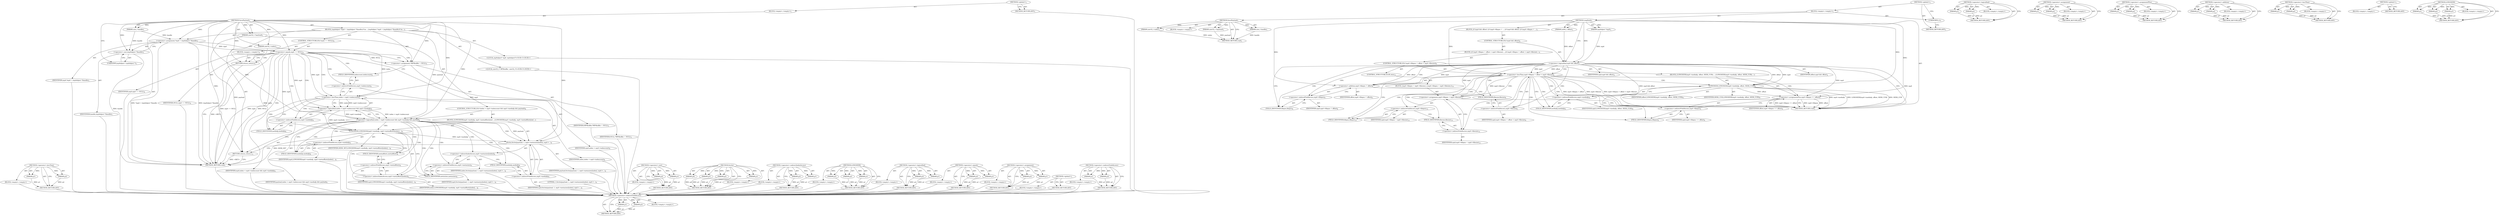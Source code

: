 digraph "LONGSEEK" {
vulnerable_109 [label=<(METHOD,&lt;operator&gt;.lessThan)>];
vulnerable_110 [label=<(PARAM,p1)>];
vulnerable_111 [label=<(PARAM,p2)>];
vulnerable_112 [label=<(BLOCK,&lt;empty&gt;,&lt;empty&gt;)>];
vulnerable_113 [label=<(METHOD_RETURN,ANY)>];
vulnerable_6 [label=<(METHOD,&lt;global&gt;)<SUB>1</SUB>>];
vulnerable_7 [label=<(BLOCK,&lt;empty&gt;,&lt;empty&gt;)<SUB>1</SUB>>];
vulnerable_8 [label=<(METHOD,SavePayload)<SUB>1</SUB>>];
vulnerable_9 [label=<(PARAM,size_t handle)<SUB>1</SUB>>];
vulnerable_10 [label=<(PARAM,uint32_t *payload)<SUB>1</SUB>>];
vulnerable_11 [label=<(PARAM,uint32_t index)<SUB>1</SUB>>];
vulnerable_12 [label=<(BLOCK,{
	mp4object *mp4 = (mp4object *)handle;
	if (m...,{
	mp4object *mp4 = (mp4object *)handle;
	if (m...)<SUB>2</SUB>>];
vulnerable_13 [label="<(LOCAL,mp4object* mp4: mp4object*)<SUB>3</SUB>>"];
vulnerable_14 [label=<(&lt;operator&gt;.assignment,*mp4 = (mp4object *)handle)<SUB>3</SUB>>];
vulnerable_15 [label=<(IDENTIFIER,mp4,*mp4 = (mp4object *)handle)<SUB>3</SUB>>];
vulnerable_16 [label=<(&lt;operator&gt;.cast,(mp4object *)handle)<SUB>3</SUB>>];
vulnerable_17 [label=<(UNKNOWN,mp4object *,mp4object *)<SUB>3</SUB>>];
vulnerable_18 [label=<(IDENTIFIER,handle,(mp4object *)handle)<SUB>3</SUB>>];
vulnerable_19 [label=<(CONTROL_STRUCTURE,IF,if (mp4 == NULL))<SUB>4</SUB>>];
vulnerable_20 [label=<(&lt;operator&gt;.equals,mp4 == NULL)<SUB>4</SUB>>];
vulnerable_21 [label=<(IDENTIFIER,mp4,mp4 == NULL)<SUB>4</SUB>>];
vulnerable_22 [label=<(IDENTIFIER,NULL,mp4 == NULL)<SUB>4</SUB>>];
vulnerable_23 [label=<(BLOCK,&lt;empty&gt;,&lt;empty&gt;)<SUB>4</SUB>>];
vulnerable_24 [label=<(RETURN,return;,return;)<SUB>4</SUB>>];
vulnerable_25 [label="<(LOCAL,uint32_t* MP4buffer: uint32_t*)<SUB>5</SUB>>"];
vulnerable_26 [label=<(&lt;operator&gt;.assignment,*MP4buffer = NULL)<SUB>5</SUB>>];
vulnerable_27 [label=<(IDENTIFIER,MP4buffer,*MP4buffer = NULL)<SUB>5</SUB>>];
vulnerable_28 [label=<(IDENTIFIER,NULL,*MP4buffer = NULL)<SUB>5</SUB>>];
vulnerable_29 [label=<(CONTROL_STRUCTURE,IF,if (index &lt; mp4-&gt;indexcount &amp;&amp; mp4-&gt;mediafp &amp;&amp; payload))<SUB>6</SUB>>];
vulnerable_30 [label=<(&lt;operator&gt;.logicalAnd,index &lt; mp4-&gt;indexcount &amp;&amp; mp4-&gt;mediafp &amp;&amp; payload)<SUB>6</SUB>>];
vulnerable_31 [label=<(&lt;operator&gt;.logicalAnd,index &lt; mp4-&gt;indexcount &amp;&amp; mp4-&gt;mediafp)<SUB>6</SUB>>];
vulnerable_32 [label=<(&lt;operator&gt;.lessThan,index &lt; mp4-&gt;indexcount)<SUB>6</SUB>>];
vulnerable_33 [label=<(IDENTIFIER,index,index &lt; mp4-&gt;indexcount)<SUB>6</SUB>>];
vulnerable_34 [label=<(&lt;operator&gt;.indirectFieldAccess,mp4-&gt;indexcount)<SUB>6</SUB>>];
vulnerable_35 [label=<(IDENTIFIER,mp4,index &lt; mp4-&gt;indexcount)<SUB>6</SUB>>];
vulnerable_36 [label=<(FIELD_IDENTIFIER,indexcount,indexcount)<SUB>6</SUB>>];
vulnerable_37 [label=<(&lt;operator&gt;.indirectFieldAccess,mp4-&gt;mediafp)<SUB>6</SUB>>];
vulnerable_38 [label=<(IDENTIFIER,mp4,index &lt; mp4-&gt;indexcount &amp;&amp; mp4-&gt;mediafp)<SUB>6</SUB>>];
vulnerable_39 [label=<(FIELD_IDENTIFIER,mediafp,mediafp)<SUB>6</SUB>>];
vulnerable_40 [label=<(IDENTIFIER,payload,index &lt; mp4-&gt;indexcount &amp;&amp; mp4-&gt;mediafp &amp;&amp; payload)<SUB>6</SUB>>];
vulnerable_41 [label=<(BLOCK,{
		LONGSEEK(mp4-&gt;mediafp, mp4-&gt;metaoffsets[ind...,{
		LONGSEEK(mp4-&gt;mediafp, mp4-&gt;metaoffsets[ind...)<SUB>7</SUB>>];
vulnerable_42 [label=<(LONGSEEK,LONGSEEK(mp4-&gt;mediafp, mp4-&gt;metaoffsets[index],...)<SUB>8</SUB>>];
vulnerable_43 [label=<(&lt;operator&gt;.indirectFieldAccess,mp4-&gt;mediafp)<SUB>8</SUB>>];
vulnerable_44 [label=<(IDENTIFIER,mp4,LONGSEEK(mp4-&gt;mediafp, mp4-&gt;metaoffsets[index],...)<SUB>8</SUB>>];
vulnerable_45 [label=<(FIELD_IDENTIFIER,mediafp,mediafp)<SUB>8</SUB>>];
vulnerable_46 [label=<(&lt;operator&gt;.indirectIndexAccess,mp4-&gt;metaoffsets[index])<SUB>8</SUB>>];
vulnerable_47 [label=<(&lt;operator&gt;.indirectFieldAccess,mp4-&gt;metaoffsets)<SUB>8</SUB>>];
vulnerable_48 [label=<(IDENTIFIER,mp4,LONGSEEK(mp4-&gt;mediafp, mp4-&gt;metaoffsets[index],...)<SUB>8</SUB>>];
vulnerable_49 [label=<(FIELD_IDENTIFIER,metaoffsets,metaoffsets)<SUB>8</SUB>>];
vulnerable_50 [label=<(IDENTIFIER,index,LONGSEEK(mp4-&gt;mediafp, mp4-&gt;metaoffsets[index],...)<SUB>8</SUB>>];
vulnerable_51 [label=<(IDENTIFIER,SEEK_SET,LONGSEEK(mp4-&gt;mediafp, mp4-&gt;metaoffsets[index],...)<SUB>8</SUB>>];
vulnerable_52 [label=<(fwrite,fwrite(payload, 1, mp4-&gt;metasizes[index], mp4-&gt;...)<SUB>9</SUB>>];
vulnerable_53 [label=<(IDENTIFIER,payload,fwrite(payload, 1, mp4-&gt;metasizes[index], mp4-&gt;...)<SUB>9</SUB>>];
vulnerable_54 [label=<(LITERAL,1,fwrite(payload, 1, mp4-&gt;metasizes[index], mp4-&gt;...)<SUB>9</SUB>>];
vulnerable_55 [label=<(&lt;operator&gt;.indirectIndexAccess,mp4-&gt;metasizes[index])<SUB>9</SUB>>];
vulnerable_56 [label=<(&lt;operator&gt;.indirectFieldAccess,mp4-&gt;metasizes)<SUB>9</SUB>>];
vulnerable_57 [label=<(IDENTIFIER,mp4,fwrite(payload, 1, mp4-&gt;metasizes[index], mp4-&gt;...)<SUB>9</SUB>>];
vulnerable_58 [label=<(FIELD_IDENTIFIER,metasizes,metasizes)<SUB>9</SUB>>];
vulnerable_59 [label=<(IDENTIFIER,index,fwrite(payload, 1, mp4-&gt;metasizes[index], mp4-&gt;...)<SUB>9</SUB>>];
vulnerable_60 [label=<(&lt;operator&gt;.indirectFieldAccess,mp4-&gt;mediafp)<SUB>9</SUB>>];
vulnerable_61 [label=<(IDENTIFIER,mp4,fwrite(payload, 1, mp4-&gt;metasizes[index], mp4-&gt;...)<SUB>9</SUB>>];
vulnerable_62 [label=<(FIELD_IDENTIFIER,mediafp,mediafp)<SUB>9</SUB>>];
vulnerable_63 [label=<(RETURN,return;,return;)<SUB>11</SUB>>];
vulnerable_64 [label=<(METHOD_RETURN,void)<SUB>1</SUB>>];
vulnerable_66 [label=<(METHOD_RETURN,ANY)<SUB>1</SUB>>];
vulnerable_94 [label=<(METHOD,&lt;operator&gt;.cast)>];
vulnerable_95 [label=<(PARAM,p1)>];
vulnerable_96 [label=<(PARAM,p2)>];
vulnerable_97 [label=<(BLOCK,&lt;empty&gt;,&lt;empty&gt;)>];
vulnerable_98 [label=<(METHOD_RETURN,ANY)>];
vulnerable_130 [label=<(METHOD,fwrite)>];
vulnerable_131 [label=<(PARAM,p1)>];
vulnerable_132 [label=<(PARAM,p2)>];
vulnerable_133 [label=<(PARAM,p3)>];
vulnerable_134 [label=<(PARAM,p4)>];
vulnerable_135 [label=<(BLOCK,&lt;empty&gt;,&lt;empty&gt;)>];
vulnerable_136 [label=<(METHOD_RETURN,ANY)>];
vulnerable_125 [label=<(METHOD,&lt;operator&gt;.indirectIndexAccess)>];
vulnerable_126 [label=<(PARAM,p1)>];
vulnerable_127 [label=<(PARAM,p2)>];
vulnerable_128 [label=<(BLOCK,&lt;empty&gt;,&lt;empty&gt;)>];
vulnerable_129 [label=<(METHOD_RETURN,ANY)>];
vulnerable_119 [label=<(METHOD,LONGSEEK)>];
vulnerable_120 [label=<(PARAM,p1)>];
vulnerable_121 [label=<(PARAM,p2)>];
vulnerable_122 [label=<(PARAM,p3)>];
vulnerable_123 [label=<(BLOCK,&lt;empty&gt;,&lt;empty&gt;)>];
vulnerable_124 [label=<(METHOD_RETURN,ANY)>];
vulnerable_104 [label=<(METHOD,&lt;operator&gt;.logicalAnd)>];
vulnerable_105 [label=<(PARAM,p1)>];
vulnerable_106 [label=<(PARAM,p2)>];
vulnerable_107 [label=<(BLOCK,&lt;empty&gt;,&lt;empty&gt;)>];
vulnerable_108 [label=<(METHOD_RETURN,ANY)>];
vulnerable_99 [label=<(METHOD,&lt;operator&gt;.equals)>];
vulnerable_100 [label=<(PARAM,p1)>];
vulnerable_101 [label=<(PARAM,p2)>];
vulnerable_102 [label=<(BLOCK,&lt;empty&gt;,&lt;empty&gt;)>];
vulnerable_103 [label=<(METHOD_RETURN,ANY)>];
vulnerable_89 [label=<(METHOD,&lt;operator&gt;.assignment)>];
vulnerable_90 [label=<(PARAM,p1)>];
vulnerable_91 [label=<(PARAM,p2)>];
vulnerable_92 [label=<(BLOCK,&lt;empty&gt;,&lt;empty&gt;)>];
vulnerable_93 [label=<(METHOD_RETURN,ANY)>];
vulnerable_83 [label=<(METHOD,&lt;global&gt;)<SUB>1</SUB>>];
vulnerable_84 [label=<(BLOCK,&lt;empty&gt;,&lt;empty&gt;)>];
vulnerable_85 [label=<(METHOD_RETURN,ANY)>];
vulnerable_114 [label=<(METHOD,&lt;operator&gt;.indirectFieldAccess)>];
vulnerable_115 [label=<(PARAM,p1)>];
vulnerable_116 [label=<(PARAM,p2)>];
vulnerable_117 [label=<(BLOCK,&lt;empty&gt;,&lt;empty&gt;)>];
vulnerable_118 [label=<(METHOD_RETURN,ANY)>];
fixed_96 [label=<(METHOD,&lt;operator&gt;.indirectFieldAccess)>];
fixed_97 [label=<(PARAM,p1)>];
fixed_98 [label=<(PARAM,p2)>];
fixed_99 [label=<(BLOCK,&lt;empty&gt;,&lt;empty&gt;)>];
fixed_100 [label=<(METHOD_RETURN,ANY)>];
fixed_6 [label=<(METHOD,&lt;global&gt;)<SUB>1</SUB>>];
fixed_7 [label=<(BLOCK,&lt;empty&gt;,&lt;empty&gt;)<SUB>1</SUB>>];
fixed_8 [label=<(METHOD,SavePayload)<SUB>1</SUB>>];
fixed_9 [label=<(PARAM,size_t handle)<SUB>1</SUB>>];
fixed_10 [label=<(PARAM,uint32_t *payload)<SUB>1</SUB>>];
fixed_11 [label=<(PARAM,uint32_t index)<SUB>1</SUB>>];
fixed_12 [label=<(BLOCK,&lt;empty&gt;,&lt;empty&gt;)>];
fixed_13 [label=<(METHOD_RETURN,void)<SUB>1</SUB>>];
fixed_15 [label=<(UNKNOWN,),))<SUB>1</SUB>>];
fixed_16 [label=<(METHOD,LongSeek)<SUB>2</SUB>>];
fixed_17 [label=<(PARAM,mp4object *mp4)<SUB>2</SUB>>];
fixed_18 [label=<(PARAM,int64_t offset)<SUB>2</SUB>>];
fixed_19 [label=<(BLOCK,{
	if (mp4 &amp;&amp; offset)
 	{
		if (mp4-&gt;filepos + ...,{
	if (mp4 &amp;&amp; offset)
 	{
		if (mp4-&gt;filepos + ...)<SUB>3</SUB>>];
fixed_20 [label=<(CONTROL_STRUCTURE,IF,if (mp4 &amp;&amp; offset))<SUB>4</SUB>>];
fixed_21 [label=<(&lt;operator&gt;.logicalAnd,mp4 &amp;&amp; offset)<SUB>4</SUB>>];
fixed_22 [label=<(IDENTIFIER,mp4,mp4 &amp;&amp; offset)<SUB>4</SUB>>];
fixed_23 [label=<(IDENTIFIER,offset,mp4 &amp;&amp; offset)<SUB>4</SUB>>];
fixed_24 [label=<(BLOCK,{
		if (mp4-&gt;filepos + offset &lt; mp4-&gt;filesize)
...,{
		if (mp4-&gt;filepos + offset &lt; mp4-&gt;filesize)
...)<SUB>5</SUB>>];
fixed_25 [label=<(CONTROL_STRUCTURE,IF,if (mp4-&gt;filepos + offset &lt; mp4-&gt;filesize))<SUB>6</SUB>>];
fixed_26 [label=<(&lt;operator&gt;.lessThan,mp4-&gt;filepos + offset &lt; mp4-&gt;filesize)<SUB>6</SUB>>];
fixed_27 [label=<(&lt;operator&gt;.addition,mp4-&gt;filepos + offset)<SUB>6</SUB>>];
fixed_28 [label=<(&lt;operator&gt;.indirectFieldAccess,mp4-&gt;filepos)<SUB>6</SUB>>];
fixed_29 [label=<(IDENTIFIER,mp4,mp4-&gt;filepos + offset)<SUB>6</SUB>>];
fixed_30 [label=<(FIELD_IDENTIFIER,filepos,filepos)<SUB>6</SUB>>];
fixed_31 [label=<(IDENTIFIER,offset,mp4-&gt;filepos + offset)<SUB>6</SUB>>];
fixed_32 [label=<(&lt;operator&gt;.indirectFieldAccess,mp4-&gt;filesize)<SUB>6</SUB>>];
fixed_33 [label=<(IDENTIFIER,mp4,mp4-&gt;filepos + offset &lt; mp4-&gt;filesize)<SUB>6</SUB>>];
fixed_34 [label=<(FIELD_IDENTIFIER,filesize,filesize)<SUB>6</SUB>>];
fixed_35 [label=<(BLOCK,{
			LONGSEEK(mp4-&gt;mediafp, offset, SEEK_CUR);
...,{
			LONGSEEK(mp4-&gt;mediafp, offset, SEEK_CUR);
...)<SUB>7</SUB>>];
fixed_36 [label=<(LONGSEEK,LONGSEEK(mp4-&gt;mediafp, offset, SEEK_CUR))<SUB>8</SUB>>];
fixed_37 [label=<(&lt;operator&gt;.indirectFieldAccess,mp4-&gt;mediafp)<SUB>8</SUB>>];
fixed_38 [label=<(IDENTIFIER,mp4,LONGSEEK(mp4-&gt;mediafp, offset, SEEK_CUR))<SUB>8</SUB>>];
fixed_39 [label=<(FIELD_IDENTIFIER,mediafp,mediafp)<SUB>8</SUB>>];
fixed_40 [label=<(IDENTIFIER,offset,LONGSEEK(mp4-&gt;mediafp, offset, SEEK_CUR))<SUB>8</SUB>>];
fixed_41 [label=<(IDENTIFIER,SEEK_CUR,LONGSEEK(mp4-&gt;mediafp, offset, SEEK_CUR))<SUB>8</SUB>>];
fixed_42 [label=<(&lt;operator&gt;.assignmentPlus,mp4-&gt;filepos += offset)<SUB>9</SUB>>];
fixed_43 [label=<(&lt;operator&gt;.indirectFieldAccess,mp4-&gt;filepos)<SUB>9</SUB>>];
fixed_44 [label=<(IDENTIFIER,mp4,mp4-&gt;filepos += offset)<SUB>9</SUB>>];
fixed_45 [label=<(FIELD_IDENTIFIER,filepos,filepos)<SUB>9</SUB>>];
fixed_46 [label=<(IDENTIFIER,offset,mp4-&gt;filepos += offset)<SUB>9</SUB>>];
fixed_47 [label=<(CONTROL_STRUCTURE,ELSE,else)<SUB>12</SUB>>];
fixed_48 [label=<(BLOCK,{
			mp4-&gt;filepos = mp4-&gt;filesize;
		},{
			mp4-&gt;filepos = mp4-&gt;filesize;
		})<SUB>12</SUB>>];
fixed_49 [label=<(&lt;operator&gt;.assignment,mp4-&gt;filepos = mp4-&gt;filesize)<SUB>13</SUB>>];
fixed_50 [label=<(&lt;operator&gt;.indirectFieldAccess,mp4-&gt;filepos)<SUB>13</SUB>>];
fixed_51 [label=<(IDENTIFIER,mp4,mp4-&gt;filepos = mp4-&gt;filesize)<SUB>13</SUB>>];
fixed_52 [label=<(FIELD_IDENTIFIER,filepos,filepos)<SUB>13</SUB>>];
fixed_53 [label=<(&lt;operator&gt;.indirectFieldAccess,mp4-&gt;filesize)<SUB>13</SUB>>];
fixed_54 [label=<(IDENTIFIER,mp4,mp4-&gt;filepos = mp4-&gt;filesize)<SUB>13</SUB>>];
fixed_55 [label=<(FIELD_IDENTIFIER,filesize,filesize)<SUB>13</SUB>>];
fixed_56 [label=<(METHOD_RETURN,void)<SUB>2</SUB>>];
fixed_58 [label=<(METHOD_RETURN,ANY)<SUB>1</SUB>>];
fixed_81 [label=<(METHOD,&lt;operator&gt;.logicalAnd)>];
fixed_82 [label=<(PARAM,p1)>];
fixed_83 [label=<(PARAM,p2)>];
fixed_84 [label=<(BLOCK,&lt;empty&gt;,&lt;empty&gt;)>];
fixed_85 [label=<(METHOD_RETURN,ANY)>];
fixed_112 [label=<(METHOD,&lt;operator&gt;.assignment)>];
fixed_113 [label=<(PARAM,p1)>];
fixed_114 [label=<(PARAM,p2)>];
fixed_115 [label=<(BLOCK,&lt;empty&gt;,&lt;empty&gt;)>];
fixed_116 [label=<(METHOD_RETURN,ANY)>];
fixed_107 [label=<(METHOD,&lt;operator&gt;.assignmentPlus)>];
fixed_108 [label=<(PARAM,p1)>];
fixed_109 [label=<(PARAM,p2)>];
fixed_110 [label=<(BLOCK,&lt;empty&gt;,&lt;empty&gt;)>];
fixed_111 [label=<(METHOD_RETURN,ANY)>];
fixed_91 [label=<(METHOD,&lt;operator&gt;.addition)>];
fixed_92 [label=<(PARAM,p1)>];
fixed_93 [label=<(PARAM,p2)>];
fixed_94 [label=<(BLOCK,&lt;empty&gt;,&lt;empty&gt;)>];
fixed_95 [label=<(METHOD_RETURN,ANY)>];
fixed_86 [label=<(METHOD,&lt;operator&gt;.lessThan)>];
fixed_87 [label=<(PARAM,p1)>];
fixed_88 [label=<(PARAM,p2)>];
fixed_89 [label=<(BLOCK,&lt;empty&gt;,&lt;empty&gt;)>];
fixed_90 [label=<(METHOD_RETURN,ANY)>];
fixed_75 [label=<(METHOD,&lt;global&gt;)<SUB>1</SUB>>];
fixed_76 [label=<(BLOCK,&lt;empty&gt;,&lt;empty&gt;)>];
fixed_77 [label=<(METHOD_RETURN,ANY)>];
fixed_101 [label=<(METHOD,LONGSEEK)>];
fixed_102 [label=<(PARAM,p1)>];
fixed_103 [label=<(PARAM,p2)>];
fixed_104 [label=<(PARAM,p3)>];
fixed_105 [label=<(BLOCK,&lt;empty&gt;,&lt;empty&gt;)>];
fixed_106 [label=<(METHOD_RETURN,ANY)>];
vulnerable_109 -> vulnerable_110  [key=0, label="AST: "];
vulnerable_109 -> vulnerable_110  [key=1, label="DDG: "];
vulnerable_109 -> vulnerable_112  [key=0, label="AST: "];
vulnerable_109 -> vulnerable_111  [key=0, label="AST: "];
vulnerable_109 -> vulnerable_111  [key=1, label="DDG: "];
vulnerable_109 -> vulnerable_113  [key=0, label="AST: "];
vulnerable_109 -> vulnerable_113  [key=1, label="CFG: "];
vulnerable_110 -> vulnerable_113  [key=0, label="DDG: p1"];
vulnerable_111 -> vulnerable_113  [key=0, label="DDG: p2"];
vulnerable_112 -> fixed_96  [key=0];
vulnerable_113 -> fixed_96  [key=0];
vulnerable_6 -> vulnerable_7  [key=0, label="AST: "];
vulnerable_6 -> vulnerable_66  [key=0, label="AST: "];
vulnerable_6 -> vulnerable_66  [key=1, label="CFG: "];
vulnerable_7 -> vulnerable_8  [key=0, label="AST: "];
vulnerable_8 -> vulnerable_9  [key=0, label="AST: "];
vulnerable_8 -> vulnerable_9  [key=1, label="DDG: "];
vulnerable_8 -> vulnerable_10  [key=0, label="AST: "];
vulnerable_8 -> vulnerable_10  [key=1, label="DDG: "];
vulnerable_8 -> vulnerable_11  [key=0, label="AST: "];
vulnerable_8 -> vulnerable_11  [key=1, label="DDG: "];
vulnerable_8 -> vulnerable_12  [key=0, label="AST: "];
vulnerable_8 -> vulnerable_64  [key=0, label="AST: "];
vulnerable_8 -> vulnerable_17  [key=0, label="CFG: "];
vulnerable_8 -> vulnerable_14  [key=0, label="DDG: "];
vulnerable_8 -> vulnerable_26  [key=0, label="DDG: "];
vulnerable_8 -> vulnerable_63  [key=0, label="DDG: "];
vulnerable_8 -> vulnerable_16  [key=0, label="DDG: "];
vulnerable_8 -> vulnerable_20  [key=0, label="DDG: "];
vulnerable_8 -> vulnerable_24  [key=0, label="DDG: "];
vulnerable_8 -> vulnerable_30  [key=0, label="DDG: "];
vulnerable_8 -> vulnerable_52  [key=0, label="DDG: "];
vulnerable_8 -> vulnerable_42  [key=0, label="DDG: "];
vulnerable_8 -> vulnerable_32  [key=0, label="DDG: "];
vulnerable_9 -> vulnerable_14  [key=0, label="DDG: handle"];
vulnerable_9 -> vulnerable_16  [key=0, label="DDG: handle"];
vulnerable_10 -> vulnerable_64  [key=0, label="DDG: payload"];
vulnerable_10 -> vulnerable_30  [key=0, label="DDG: payload"];
vulnerable_11 -> vulnerable_64  [key=0, label="DDG: index"];
vulnerable_11 -> vulnerable_32  [key=0, label="DDG: index"];
vulnerable_12 -> vulnerable_13  [key=0, label="AST: "];
vulnerable_12 -> vulnerable_14  [key=0, label="AST: "];
vulnerable_12 -> vulnerable_19  [key=0, label="AST: "];
vulnerable_12 -> vulnerable_25  [key=0, label="AST: "];
vulnerable_12 -> vulnerable_26  [key=0, label="AST: "];
vulnerable_12 -> vulnerable_29  [key=0, label="AST: "];
vulnerable_12 -> vulnerable_63  [key=0, label="AST: "];
vulnerable_13 -> fixed_96  [key=0];
vulnerable_14 -> vulnerable_15  [key=0, label="AST: "];
vulnerable_14 -> vulnerable_16  [key=0, label="AST: "];
vulnerable_14 -> vulnerable_20  [key=0, label="CFG: "];
vulnerable_14 -> vulnerable_20  [key=1, label="DDG: mp4"];
vulnerable_14 -> vulnerable_64  [key=0, label="DDG: (mp4object *)handle"];
vulnerable_14 -> vulnerable_64  [key=1, label="DDG: *mp4 = (mp4object *)handle"];
vulnerable_15 -> fixed_96  [key=0];
vulnerable_16 -> vulnerable_17  [key=0, label="AST: "];
vulnerable_16 -> vulnerable_18  [key=0, label="AST: "];
vulnerable_16 -> vulnerable_14  [key=0, label="CFG: "];
vulnerable_16 -> vulnerable_64  [key=0, label="DDG: handle"];
vulnerable_17 -> vulnerable_16  [key=0, label="CFG: "];
vulnerable_18 -> fixed_96  [key=0];
vulnerable_19 -> vulnerable_20  [key=0, label="AST: "];
vulnerable_19 -> vulnerable_23  [key=0, label="AST: "];
vulnerable_20 -> vulnerable_21  [key=0, label="AST: "];
vulnerable_20 -> vulnerable_22  [key=0, label="AST: "];
vulnerable_20 -> vulnerable_24  [key=0, label="CFG: "];
vulnerable_20 -> vulnerable_24  [key=1, label="CDG: "];
vulnerable_20 -> vulnerable_26  [key=0, label="CFG: "];
vulnerable_20 -> vulnerable_26  [key=1, label="DDG: NULL"];
vulnerable_20 -> vulnerable_26  [key=2, label="CDG: "];
vulnerable_20 -> vulnerable_64  [key=0, label="DDG: mp4"];
vulnerable_20 -> vulnerable_64  [key=1, label="DDG: NULL"];
vulnerable_20 -> vulnerable_64  [key=2, label="DDG: mp4 == NULL"];
vulnerable_20 -> vulnerable_52  [key=0, label="DDG: mp4"];
vulnerable_20 -> vulnerable_31  [key=0, label="DDG: mp4"];
vulnerable_20 -> vulnerable_31  [key=1, label="CDG: "];
vulnerable_20 -> vulnerable_42  [key=0, label="DDG: mp4"];
vulnerable_20 -> vulnerable_32  [key=0, label="DDG: mp4"];
vulnerable_20 -> vulnerable_32  [key=1, label="CDG: "];
vulnerable_20 -> vulnerable_30  [key=0, label="CDG: "];
vulnerable_20 -> vulnerable_34  [key=0, label="CDG: "];
vulnerable_20 -> vulnerable_36  [key=0, label="CDG: "];
vulnerable_20 -> vulnerable_63  [key=0, label="CDG: "];
vulnerable_21 -> fixed_96  [key=0];
vulnerable_22 -> fixed_96  [key=0];
vulnerable_23 -> vulnerable_24  [key=0, label="AST: "];
vulnerable_24 -> vulnerable_64  [key=0, label="CFG: "];
vulnerable_24 -> vulnerable_64  [key=1, label="DDG: &lt;RET&gt;"];
vulnerable_25 -> fixed_96  [key=0];
vulnerable_26 -> vulnerable_27  [key=0, label="AST: "];
vulnerable_26 -> vulnerable_28  [key=0, label="AST: "];
vulnerable_26 -> vulnerable_36  [key=0, label="CFG: "];
vulnerable_27 -> fixed_96  [key=0];
vulnerable_28 -> fixed_96  [key=0];
vulnerable_29 -> vulnerable_30  [key=0, label="AST: "];
vulnerable_29 -> vulnerable_41  [key=0, label="AST: "];
vulnerable_30 -> vulnerable_31  [key=0, label="AST: "];
vulnerable_30 -> vulnerable_40  [key=0, label="AST: "];
vulnerable_30 -> vulnerable_63  [key=0, label="CFG: "];
vulnerable_30 -> vulnerable_45  [key=0, label="CFG: "];
vulnerable_30 -> vulnerable_45  [key=1, label="CDG: "];
vulnerable_30 -> vulnerable_52  [key=0, label="DDG: payload"];
vulnerable_30 -> vulnerable_52  [key=1, label="CDG: "];
vulnerable_30 -> vulnerable_47  [key=0, label="CDG: "];
vulnerable_30 -> vulnerable_58  [key=0, label="CDG: "];
vulnerable_30 -> vulnerable_49  [key=0, label="CDG: "];
vulnerable_30 -> vulnerable_60  [key=0, label="CDG: "];
vulnerable_30 -> vulnerable_42  [key=0, label="CDG: "];
vulnerable_30 -> vulnerable_46  [key=0, label="CDG: "];
vulnerable_30 -> vulnerable_56  [key=0, label="CDG: "];
vulnerable_30 -> vulnerable_55  [key=0, label="CDG: "];
vulnerable_30 -> vulnerable_62  [key=0, label="CDG: "];
vulnerable_30 -> vulnerable_43  [key=0, label="CDG: "];
vulnerable_31 -> vulnerable_32  [key=0, label="AST: "];
vulnerable_31 -> vulnerable_37  [key=0, label="AST: "];
vulnerable_31 -> vulnerable_30  [key=0, label="CFG: "];
vulnerable_31 -> vulnerable_30  [key=1, label="DDG: index &lt; mp4-&gt;indexcount"];
vulnerable_31 -> vulnerable_30  [key=2, label="DDG: mp4-&gt;mediafp"];
vulnerable_31 -> vulnerable_42  [key=0, label="DDG: mp4-&gt;mediafp"];
vulnerable_32 -> vulnerable_33  [key=0, label="AST: "];
vulnerable_32 -> vulnerable_34  [key=0, label="AST: "];
vulnerable_32 -> vulnerable_31  [key=0, label="CFG: "];
vulnerable_32 -> vulnerable_31  [key=1, label="DDG: index"];
vulnerable_32 -> vulnerable_31  [key=2, label="DDG: mp4-&gt;indexcount"];
vulnerable_32 -> vulnerable_39  [key=0, label="CFG: "];
vulnerable_32 -> vulnerable_39  [key=1, label="CDG: "];
vulnerable_32 -> vulnerable_37  [key=0, label="CDG: "];
vulnerable_33 -> fixed_96  [key=0];
vulnerable_34 -> vulnerable_35  [key=0, label="AST: "];
vulnerable_34 -> vulnerable_36  [key=0, label="AST: "];
vulnerable_34 -> vulnerable_32  [key=0, label="CFG: "];
vulnerable_35 -> fixed_96  [key=0];
vulnerable_36 -> vulnerable_34  [key=0, label="CFG: "];
vulnerable_37 -> vulnerable_38  [key=0, label="AST: "];
vulnerable_37 -> vulnerable_39  [key=0, label="AST: "];
vulnerable_37 -> vulnerable_31  [key=0, label="CFG: "];
vulnerable_38 -> fixed_96  [key=0];
vulnerable_39 -> vulnerable_37  [key=0, label="CFG: "];
vulnerable_40 -> fixed_96  [key=0];
vulnerable_41 -> vulnerable_42  [key=0, label="AST: "];
vulnerable_41 -> vulnerable_52  [key=0, label="AST: "];
vulnerable_42 -> vulnerable_43  [key=0, label="AST: "];
vulnerable_42 -> vulnerable_46  [key=0, label="AST: "];
vulnerable_42 -> vulnerable_51  [key=0, label="AST: "];
vulnerable_42 -> vulnerable_58  [key=0, label="CFG: "];
vulnerable_42 -> vulnerable_64  [key=0, label="DDG: SEEK_SET"];
vulnerable_42 -> vulnerable_52  [key=0, label="DDG: mp4-&gt;mediafp"];
vulnerable_43 -> vulnerable_44  [key=0, label="AST: "];
vulnerable_43 -> vulnerable_45  [key=0, label="AST: "];
vulnerable_43 -> vulnerable_49  [key=0, label="CFG: "];
vulnerable_44 -> fixed_96  [key=0];
vulnerable_45 -> vulnerable_43  [key=0, label="CFG: "];
vulnerable_46 -> vulnerable_47  [key=0, label="AST: "];
vulnerable_46 -> vulnerable_50  [key=0, label="AST: "];
vulnerable_46 -> vulnerable_42  [key=0, label="CFG: "];
vulnerable_47 -> vulnerable_48  [key=0, label="AST: "];
vulnerable_47 -> vulnerable_49  [key=0, label="AST: "];
vulnerable_47 -> vulnerable_46  [key=0, label="CFG: "];
vulnerable_48 -> fixed_96  [key=0];
vulnerable_49 -> vulnerable_47  [key=0, label="CFG: "];
vulnerable_50 -> fixed_96  [key=0];
vulnerable_51 -> fixed_96  [key=0];
vulnerable_52 -> vulnerable_53  [key=0, label="AST: "];
vulnerable_52 -> vulnerable_54  [key=0, label="AST: "];
vulnerable_52 -> vulnerable_55  [key=0, label="AST: "];
vulnerable_52 -> vulnerable_60  [key=0, label="AST: "];
vulnerable_52 -> vulnerable_63  [key=0, label="CFG: "];
vulnerable_53 -> fixed_96  [key=0];
vulnerable_54 -> fixed_96  [key=0];
vulnerable_55 -> vulnerable_56  [key=0, label="AST: "];
vulnerable_55 -> vulnerable_59  [key=0, label="AST: "];
vulnerable_55 -> vulnerable_62  [key=0, label="CFG: "];
vulnerable_56 -> vulnerable_57  [key=0, label="AST: "];
vulnerable_56 -> vulnerable_58  [key=0, label="AST: "];
vulnerable_56 -> vulnerable_55  [key=0, label="CFG: "];
vulnerable_57 -> fixed_96  [key=0];
vulnerable_58 -> vulnerable_56  [key=0, label="CFG: "];
vulnerable_59 -> fixed_96  [key=0];
vulnerable_60 -> vulnerable_61  [key=0, label="AST: "];
vulnerable_60 -> vulnerable_62  [key=0, label="AST: "];
vulnerable_60 -> vulnerable_52  [key=0, label="CFG: "];
vulnerable_61 -> fixed_96  [key=0];
vulnerable_62 -> vulnerable_60  [key=0, label="CFG: "];
vulnerable_63 -> vulnerable_64  [key=0, label="CFG: "];
vulnerable_63 -> vulnerable_64  [key=1, label="DDG: &lt;RET&gt;"];
vulnerable_64 -> fixed_96  [key=0];
vulnerable_66 -> fixed_96  [key=0];
vulnerable_94 -> vulnerable_95  [key=0, label="AST: "];
vulnerable_94 -> vulnerable_95  [key=1, label="DDG: "];
vulnerable_94 -> vulnerable_97  [key=0, label="AST: "];
vulnerable_94 -> vulnerable_96  [key=0, label="AST: "];
vulnerable_94 -> vulnerable_96  [key=1, label="DDG: "];
vulnerable_94 -> vulnerable_98  [key=0, label="AST: "];
vulnerable_94 -> vulnerable_98  [key=1, label="CFG: "];
vulnerable_95 -> vulnerable_98  [key=0, label="DDG: p1"];
vulnerable_96 -> vulnerable_98  [key=0, label="DDG: p2"];
vulnerable_97 -> fixed_96  [key=0];
vulnerable_98 -> fixed_96  [key=0];
vulnerable_130 -> vulnerable_131  [key=0, label="AST: "];
vulnerable_130 -> vulnerable_131  [key=1, label="DDG: "];
vulnerable_130 -> vulnerable_135  [key=0, label="AST: "];
vulnerable_130 -> vulnerable_132  [key=0, label="AST: "];
vulnerable_130 -> vulnerable_132  [key=1, label="DDG: "];
vulnerable_130 -> vulnerable_136  [key=0, label="AST: "];
vulnerable_130 -> vulnerable_136  [key=1, label="CFG: "];
vulnerable_130 -> vulnerable_133  [key=0, label="AST: "];
vulnerable_130 -> vulnerable_133  [key=1, label="DDG: "];
vulnerable_130 -> vulnerable_134  [key=0, label="AST: "];
vulnerable_130 -> vulnerable_134  [key=1, label="DDG: "];
vulnerable_131 -> vulnerable_136  [key=0, label="DDG: p1"];
vulnerable_132 -> vulnerable_136  [key=0, label="DDG: p2"];
vulnerable_133 -> vulnerable_136  [key=0, label="DDG: p3"];
vulnerable_134 -> vulnerable_136  [key=0, label="DDG: p4"];
vulnerable_135 -> fixed_96  [key=0];
vulnerable_136 -> fixed_96  [key=0];
vulnerable_125 -> vulnerable_126  [key=0, label="AST: "];
vulnerable_125 -> vulnerable_126  [key=1, label="DDG: "];
vulnerable_125 -> vulnerable_128  [key=0, label="AST: "];
vulnerable_125 -> vulnerable_127  [key=0, label="AST: "];
vulnerable_125 -> vulnerable_127  [key=1, label="DDG: "];
vulnerable_125 -> vulnerable_129  [key=0, label="AST: "];
vulnerable_125 -> vulnerable_129  [key=1, label="CFG: "];
vulnerable_126 -> vulnerable_129  [key=0, label="DDG: p1"];
vulnerable_127 -> vulnerable_129  [key=0, label="DDG: p2"];
vulnerable_128 -> fixed_96  [key=0];
vulnerable_129 -> fixed_96  [key=0];
vulnerable_119 -> vulnerable_120  [key=0, label="AST: "];
vulnerable_119 -> vulnerable_120  [key=1, label="DDG: "];
vulnerable_119 -> vulnerable_123  [key=0, label="AST: "];
vulnerable_119 -> vulnerable_121  [key=0, label="AST: "];
vulnerable_119 -> vulnerable_121  [key=1, label="DDG: "];
vulnerable_119 -> vulnerable_124  [key=0, label="AST: "];
vulnerable_119 -> vulnerable_124  [key=1, label="CFG: "];
vulnerable_119 -> vulnerable_122  [key=0, label="AST: "];
vulnerable_119 -> vulnerable_122  [key=1, label="DDG: "];
vulnerable_120 -> vulnerable_124  [key=0, label="DDG: p1"];
vulnerable_121 -> vulnerable_124  [key=0, label="DDG: p2"];
vulnerable_122 -> vulnerable_124  [key=0, label="DDG: p3"];
vulnerable_123 -> fixed_96  [key=0];
vulnerable_124 -> fixed_96  [key=0];
vulnerable_104 -> vulnerable_105  [key=0, label="AST: "];
vulnerable_104 -> vulnerable_105  [key=1, label="DDG: "];
vulnerable_104 -> vulnerable_107  [key=0, label="AST: "];
vulnerable_104 -> vulnerable_106  [key=0, label="AST: "];
vulnerable_104 -> vulnerable_106  [key=1, label="DDG: "];
vulnerable_104 -> vulnerable_108  [key=0, label="AST: "];
vulnerable_104 -> vulnerable_108  [key=1, label="CFG: "];
vulnerable_105 -> vulnerable_108  [key=0, label="DDG: p1"];
vulnerable_106 -> vulnerable_108  [key=0, label="DDG: p2"];
vulnerable_107 -> fixed_96  [key=0];
vulnerable_108 -> fixed_96  [key=0];
vulnerable_99 -> vulnerable_100  [key=0, label="AST: "];
vulnerable_99 -> vulnerable_100  [key=1, label="DDG: "];
vulnerable_99 -> vulnerable_102  [key=0, label="AST: "];
vulnerable_99 -> vulnerable_101  [key=0, label="AST: "];
vulnerable_99 -> vulnerable_101  [key=1, label="DDG: "];
vulnerable_99 -> vulnerable_103  [key=0, label="AST: "];
vulnerable_99 -> vulnerable_103  [key=1, label="CFG: "];
vulnerable_100 -> vulnerable_103  [key=0, label="DDG: p1"];
vulnerable_101 -> vulnerable_103  [key=0, label="DDG: p2"];
vulnerable_102 -> fixed_96  [key=0];
vulnerable_103 -> fixed_96  [key=0];
vulnerable_89 -> vulnerable_90  [key=0, label="AST: "];
vulnerable_89 -> vulnerable_90  [key=1, label="DDG: "];
vulnerable_89 -> vulnerable_92  [key=0, label="AST: "];
vulnerable_89 -> vulnerable_91  [key=0, label="AST: "];
vulnerable_89 -> vulnerable_91  [key=1, label="DDG: "];
vulnerable_89 -> vulnerable_93  [key=0, label="AST: "];
vulnerable_89 -> vulnerable_93  [key=1, label="CFG: "];
vulnerable_90 -> vulnerable_93  [key=0, label="DDG: p1"];
vulnerable_91 -> vulnerable_93  [key=0, label="DDG: p2"];
vulnerable_92 -> fixed_96  [key=0];
vulnerable_93 -> fixed_96  [key=0];
vulnerable_83 -> vulnerable_84  [key=0, label="AST: "];
vulnerable_83 -> vulnerable_85  [key=0, label="AST: "];
vulnerable_83 -> vulnerable_85  [key=1, label="CFG: "];
vulnerable_84 -> fixed_96  [key=0];
vulnerable_85 -> fixed_96  [key=0];
vulnerable_114 -> vulnerable_115  [key=0, label="AST: "];
vulnerable_114 -> vulnerable_115  [key=1, label="DDG: "];
vulnerable_114 -> vulnerable_117  [key=0, label="AST: "];
vulnerable_114 -> vulnerable_116  [key=0, label="AST: "];
vulnerable_114 -> vulnerable_116  [key=1, label="DDG: "];
vulnerable_114 -> vulnerable_118  [key=0, label="AST: "];
vulnerable_114 -> vulnerable_118  [key=1, label="CFG: "];
vulnerable_115 -> vulnerable_118  [key=0, label="DDG: p1"];
vulnerable_116 -> vulnerable_118  [key=0, label="DDG: p2"];
vulnerable_117 -> fixed_96  [key=0];
vulnerable_118 -> fixed_96  [key=0];
fixed_96 -> fixed_97  [key=0, label="AST: "];
fixed_96 -> fixed_97  [key=1, label="DDG: "];
fixed_96 -> fixed_99  [key=0, label="AST: "];
fixed_96 -> fixed_98  [key=0, label="AST: "];
fixed_96 -> fixed_98  [key=1, label="DDG: "];
fixed_96 -> fixed_100  [key=0, label="AST: "];
fixed_96 -> fixed_100  [key=1, label="CFG: "];
fixed_97 -> fixed_100  [key=0, label="DDG: p1"];
fixed_98 -> fixed_100  [key=0, label="DDG: p2"];
fixed_6 -> fixed_7  [key=0, label="AST: "];
fixed_6 -> fixed_58  [key=0, label="AST: "];
fixed_6 -> fixed_15  [key=0, label="CFG: "];
fixed_7 -> fixed_8  [key=0, label="AST: "];
fixed_7 -> fixed_15  [key=0, label="AST: "];
fixed_7 -> fixed_16  [key=0, label="AST: "];
fixed_8 -> fixed_9  [key=0, label="AST: "];
fixed_8 -> fixed_9  [key=1, label="DDG: "];
fixed_8 -> fixed_10  [key=0, label="AST: "];
fixed_8 -> fixed_10  [key=1, label="DDG: "];
fixed_8 -> fixed_11  [key=0, label="AST: "];
fixed_8 -> fixed_11  [key=1, label="DDG: "];
fixed_8 -> fixed_12  [key=0, label="AST: "];
fixed_8 -> fixed_13  [key=0, label="AST: "];
fixed_8 -> fixed_13  [key=1, label="CFG: "];
fixed_9 -> fixed_13  [key=0, label="DDG: handle"];
fixed_10 -> fixed_13  [key=0, label="DDG: payload"];
fixed_11 -> fixed_13  [key=0, label="DDG: index"];
fixed_15 -> fixed_58  [key=0, label="CFG: "];
fixed_16 -> fixed_17  [key=0, label="AST: "];
fixed_16 -> fixed_17  [key=1, label="DDG: "];
fixed_16 -> fixed_18  [key=0, label="AST: "];
fixed_16 -> fixed_18  [key=1, label="DDG: "];
fixed_16 -> fixed_19  [key=0, label="AST: "];
fixed_16 -> fixed_56  [key=0, label="AST: "];
fixed_16 -> fixed_21  [key=0, label="CFG: "];
fixed_16 -> fixed_21  [key=1, label="DDG: "];
fixed_16 -> fixed_26  [key=0, label="DDG: "];
fixed_16 -> fixed_42  [key=0, label="DDG: "];
fixed_16 -> fixed_27  [key=0, label="DDG: "];
fixed_16 -> fixed_36  [key=0, label="DDG: "];
fixed_17 -> fixed_21  [key=0, label="DDG: mp4"];
fixed_18 -> fixed_21  [key=0, label="DDG: offset"];
fixed_19 -> fixed_20  [key=0, label="AST: "];
fixed_20 -> fixed_21  [key=0, label="AST: "];
fixed_20 -> fixed_24  [key=0, label="AST: "];
fixed_21 -> fixed_22  [key=0, label="AST: "];
fixed_21 -> fixed_23  [key=0, label="AST: "];
fixed_21 -> fixed_56  [key=0, label="CFG: "];
fixed_21 -> fixed_56  [key=1, label="DDG: mp4"];
fixed_21 -> fixed_56  [key=2, label="DDG: mp4 &amp;&amp; offset"];
fixed_21 -> fixed_30  [key=0, label="CFG: "];
fixed_21 -> fixed_30  [key=1, label="CDG: "];
fixed_21 -> fixed_26  [key=0, label="DDG: mp4"];
fixed_21 -> fixed_26  [key=1, label="DDG: offset"];
fixed_21 -> fixed_26  [key=2, label="CDG: "];
fixed_21 -> fixed_27  [key=0, label="DDG: mp4"];
fixed_21 -> fixed_27  [key=1, label="DDG: offset"];
fixed_21 -> fixed_27  [key=2, label="CDG: "];
fixed_21 -> fixed_36  [key=0, label="DDG: mp4"];
fixed_21 -> fixed_36  [key=1, label="DDG: offset"];
fixed_21 -> fixed_42  [key=0, label="DDG: mp4"];
fixed_21 -> fixed_49  [key=0, label="DDG: mp4"];
fixed_21 -> fixed_34  [key=0, label="CDG: "];
fixed_21 -> fixed_32  [key=0, label="CDG: "];
fixed_21 -> fixed_28  [key=0, label="CDG: "];
fixed_24 -> fixed_25  [key=0, label="AST: "];
fixed_25 -> fixed_26  [key=0, label="AST: "];
fixed_25 -> fixed_35  [key=0, label="AST: "];
fixed_25 -> fixed_47  [key=0, label="AST: "];
fixed_26 -> fixed_27  [key=0, label="AST: "];
fixed_26 -> fixed_32  [key=0, label="AST: "];
fixed_26 -> fixed_39  [key=0, label="CFG: "];
fixed_26 -> fixed_39  [key=1, label="CDG: "];
fixed_26 -> fixed_52  [key=0, label="CFG: "];
fixed_26 -> fixed_52  [key=1, label="CDG: "];
fixed_26 -> fixed_56  [key=0, label="DDG: mp4-&gt;filepos + offset"];
fixed_26 -> fixed_56  [key=1, label="DDG: mp4-&gt;filesize"];
fixed_26 -> fixed_56  [key=2, label="DDG: mp4-&gt;filepos + offset &lt; mp4-&gt;filesize"];
fixed_26 -> fixed_49  [key=0, label="DDG: mp4-&gt;filesize"];
fixed_26 -> fixed_49  [key=1, label="CDG: "];
fixed_26 -> fixed_42  [key=0, label="CDG: "];
fixed_26 -> fixed_36  [key=0, label="CDG: "];
fixed_26 -> fixed_37  [key=0, label="CDG: "];
fixed_26 -> fixed_53  [key=0, label="CDG: "];
fixed_26 -> fixed_45  [key=0, label="CDG: "];
fixed_26 -> fixed_50  [key=0, label="CDG: "];
fixed_26 -> fixed_55  [key=0, label="CDG: "];
fixed_26 -> fixed_43  [key=0, label="CDG: "];
fixed_27 -> fixed_28  [key=0, label="AST: "];
fixed_27 -> fixed_31  [key=0, label="AST: "];
fixed_27 -> fixed_34  [key=0, label="CFG: "];
fixed_28 -> fixed_29  [key=0, label="AST: "];
fixed_28 -> fixed_30  [key=0, label="AST: "];
fixed_28 -> fixed_27  [key=0, label="CFG: "];
fixed_30 -> fixed_28  [key=0, label="CFG: "];
fixed_32 -> fixed_33  [key=0, label="AST: "];
fixed_32 -> fixed_34  [key=0, label="AST: "];
fixed_32 -> fixed_26  [key=0, label="CFG: "];
fixed_34 -> fixed_32  [key=0, label="CFG: "];
fixed_35 -> fixed_36  [key=0, label="AST: "];
fixed_35 -> fixed_42  [key=0, label="AST: "];
fixed_36 -> fixed_37  [key=0, label="AST: "];
fixed_36 -> fixed_40  [key=0, label="AST: "];
fixed_36 -> fixed_41  [key=0, label="AST: "];
fixed_36 -> fixed_45  [key=0, label="CFG: "];
fixed_36 -> fixed_56  [key=0, label="DDG: mp4-&gt;mediafp"];
fixed_36 -> fixed_56  [key=1, label="DDG: LONGSEEK(mp4-&gt;mediafp, offset, SEEK_CUR)"];
fixed_36 -> fixed_56  [key=2, label="DDG: SEEK_CUR"];
fixed_36 -> fixed_42  [key=0, label="DDG: offset"];
fixed_37 -> fixed_38  [key=0, label="AST: "];
fixed_37 -> fixed_39  [key=0, label="AST: "];
fixed_37 -> fixed_36  [key=0, label="CFG: "];
fixed_39 -> fixed_37  [key=0, label="CFG: "];
fixed_42 -> fixed_43  [key=0, label="AST: "];
fixed_42 -> fixed_46  [key=0, label="AST: "];
fixed_42 -> fixed_56  [key=0, label="CFG: "];
fixed_42 -> fixed_56  [key=1, label="DDG: mp4-&gt;filepos"];
fixed_42 -> fixed_56  [key=2, label="DDG: offset"];
fixed_42 -> fixed_56  [key=3, label="DDG: mp4-&gt;filepos += offset"];
fixed_43 -> fixed_44  [key=0, label="AST: "];
fixed_43 -> fixed_45  [key=0, label="AST: "];
fixed_43 -> fixed_42  [key=0, label="CFG: "];
fixed_45 -> fixed_43  [key=0, label="CFG: "];
fixed_47 -> fixed_48  [key=0, label="AST: "];
fixed_48 -> fixed_49  [key=0, label="AST: "];
fixed_49 -> fixed_50  [key=0, label="AST: "];
fixed_49 -> fixed_53  [key=0, label="AST: "];
fixed_49 -> fixed_56  [key=0, label="CFG: "];
fixed_50 -> fixed_51  [key=0, label="AST: "];
fixed_50 -> fixed_52  [key=0, label="AST: "];
fixed_50 -> fixed_55  [key=0, label="CFG: "];
fixed_52 -> fixed_50  [key=0, label="CFG: "];
fixed_53 -> fixed_54  [key=0, label="AST: "];
fixed_53 -> fixed_55  [key=0, label="AST: "];
fixed_53 -> fixed_49  [key=0, label="CFG: "];
fixed_55 -> fixed_53  [key=0, label="CFG: "];
fixed_81 -> fixed_82  [key=0, label="AST: "];
fixed_81 -> fixed_82  [key=1, label="DDG: "];
fixed_81 -> fixed_84  [key=0, label="AST: "];
fixed_81 -> fixed_83  [key=0, label="AST: "];
fixed_81 -> fixed_83  [key=1, label="DDG: "];
fixed_81 -> fixed_85  [key=0, label="AST: "];
fixed_81 -> fixed_85  [key=1, label="CFG: "];
fixed_82 -> fixed_85  [key=0, label="DDG: p1"];
fixed_83 -> fixed_85  [key=0, label="DDG: p2"];
fixed_112 -> fixed_113  [key=0, label="AST: "];
fixed_112 -> fixed_113  [key=1, label="DDG: "];
fixed_112 -> fixed_115  [key=0, label="AST: "];
fixed_112 -> fixed_114  [key=0, label="AST: "];
fixed_112 -> fixed_114  [key=1, label="DDG: "];
fixed_112 -> fixed_116  [key=0, label="AST: "];
fixed_112 -> fixed_116  [key=1, label="CFG: "];
fixed_113 -> fixed_116  [key=0, label="DDG: p1"];
fixed_114 -> fixed_116  [key=0, label="DDG: p2"];
fixed_107 -> fixed_108  [key=0, label="AST: "];
fixed_107 -> fixed_108  [key=1, label="DDG: "];
fixed_107 -> fixed_110  [key=0, label="AST: "];
fixed_107 -> fixed_109  [key=0, label="AST: "];
fixed_107 -> fixed_109  [key=1, label="DDG: "];
fixed_107 -> fixed_111  [key=0, label="AST: "];
fixed_107 -> fixed_111  [key=1, label="CFG: "];
fixed_108 -> fixed_111  [key=0, label="DDG: p1"];
fixed_109 -> fixed_111  [key=0, label="DDG: p2"];
fixed_91 -> fixed_92  [key=0, label="AST: "];
fixed_91 -> fixed_92  [key=1, label="DDG: "];
fixed_91 -> fixed_94  [key=0, label="AST: "];
fixed_91 -> fixed_93  [key=0, label="AST: "];
fixed_91 -> fixed_93  [key=1, label="DDG: "];
fixed_91 -> fixed_95  [key=0, label="AST: "];
fixed_91 -> fixed_95  [key=1, label="CFG: "];
fixed_92 -> fixed_95  [key=0, label="DDG: p1"];
fixed_93 -> fixed_95  [key=0, label="DDG: p2"];
fixed_86 -> fixed_87  [key=0, label="AST: "];
fixed_86 -> fixed_87  [key=1, label="DDG: "];
fixed_86 -> fixed_89  [key=0, label="AST: "];
fixed_86 -> fixed_88  [key=0, label="AST: "];
fixed_86 -> fixed_88  [key=1, label="DDG: "];
fixed_86 -> fixed_90  [key=0, label="AST: "];
fixed_86 -> fixed_90  [key=1, label="CFG: "];
fixed_87 -> fixed_90  [key=0, label="DDG: p1"];
fixed_88 -> fixed_90  [key=0, label="DDG: p2"];
fixed_75 -> fixed_76  [key=0, label="AST: "];
fixed_75 -> fixed_77  [key=0, label="AST: "];
fixed_75 -> fixed_77  [key=1, label="CFG: "];
fixed_101 -> fixed_102  [key=0, label="AST: "];
fixed_101 -> fixed_102  [key=1, label="DDG: "];
fixed_101 -> fixed_105  [key=0, label="AST: "];
fixed_101 -> fixed_103  [key=0, label="AST: "];
fixed_101 -> fixed_103  [key=1, label="DDG: "];
fixed_101 -> fixed_106  [key=0, label="AST: "];
fixed_101 -> fixed_106  [key=1, label="CFG: "];
fixed_101 -> fixed_104  [key=0, label="AST: "];
fixed_101 -> fixed_104  [key=1, label="DDG: "];
fixed_102 -> fixed_106  [key=0, label="DDG: p1"];
fixed_103 -> fixed_106  [key=0, label="DDG: p2"];
fixed_104 -> fixed_106  [key=0, label="DDG: p3"];
}
